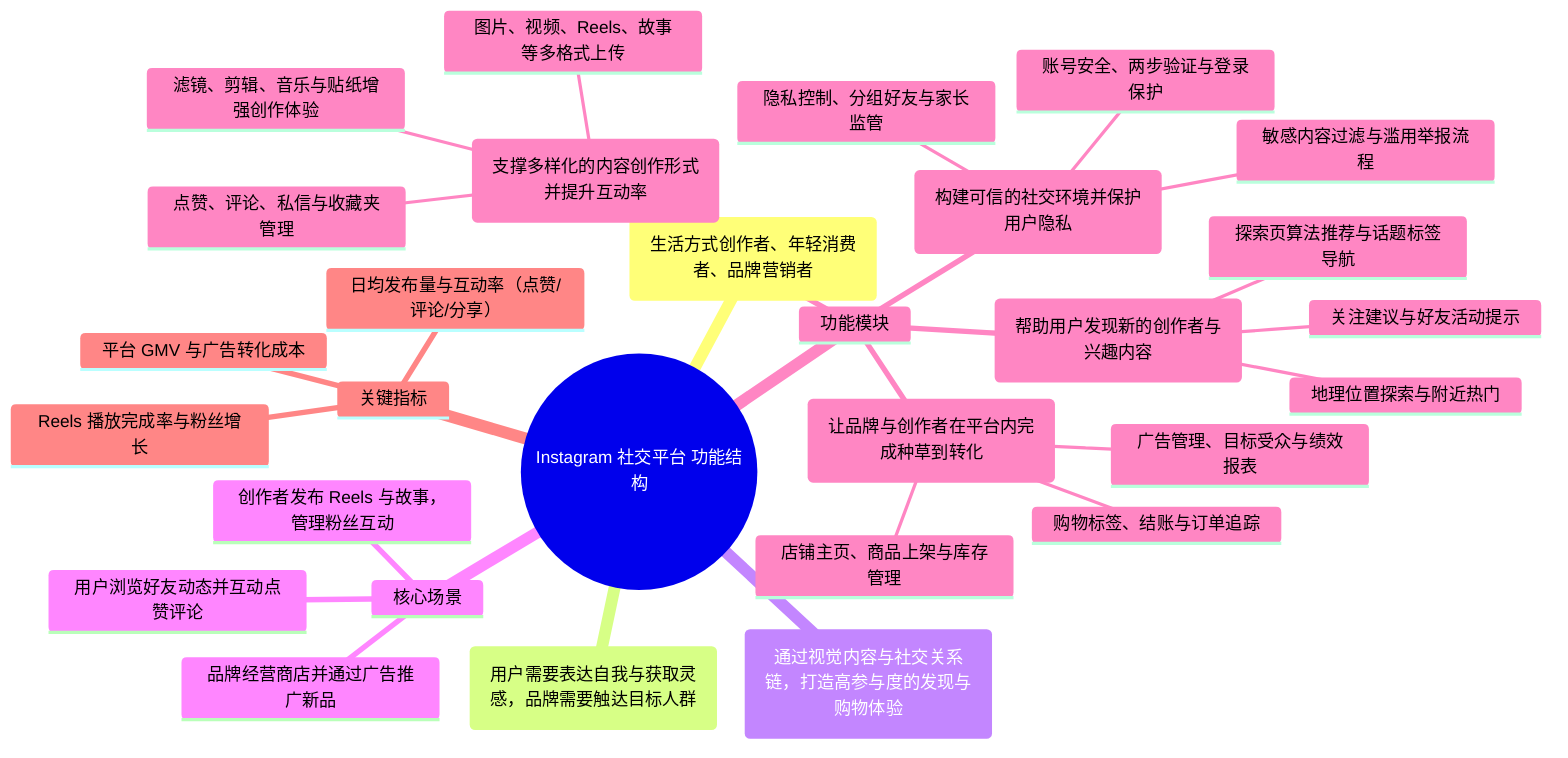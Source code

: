 %% Auto-generated by scripts/generate_assets.py
mindmap
  root((Instagram 社交平台 功能结构))
    目标用户(生活方式创作者、年轻消费者、品牌营销者)
    核心痛点(用户需要表达自我与获取灵感，品牌需要触达目标人群)
    价值主张(通过视觉内容与社交关系链，打造高参与度的发现与购物体验)
    核心场景
      用户浏览好友动态并互动点赞评论
      创作者发布 Reels 与故事，管理粉丝互动
      品牌经营商店并通过广告推广新品
    功能模块
      内容发布与互动(支撑多样化的内容创作形式并提升互动率)
        图片、视频、Reels、故事等多格式上传
        滤镜、剪辑、音乐与贴纸增强创作体验
        点赞、评论、私信与收藏夹管理
      发现与推荐(帮助用户发现新的创作者与兴趣内容)
        探索页算法推荐与话题标签导航
        地理位置探索与附近热门
        关注建议与好友活动提示
      商业化与购物(让品牌与创作者在平台内完成种草到转化)
        店铺主页、商品上架与库存管理
        购物标签、结账与订单追踪
        广告管理、目标受众与绩效报表
      安全与治理(构建可信的社交环境并保护用户隐私)
        敏感内容过滤与滥用举报流程
        隐私控制、分组好友与家长监管
        账号安全、两步验证与登录保护
    关键指标
      日均发布量与互动率（点赞/评论/分享）
      Reels 播放完成率与粉丝增长
      平台 GMV 与广告转化成本
